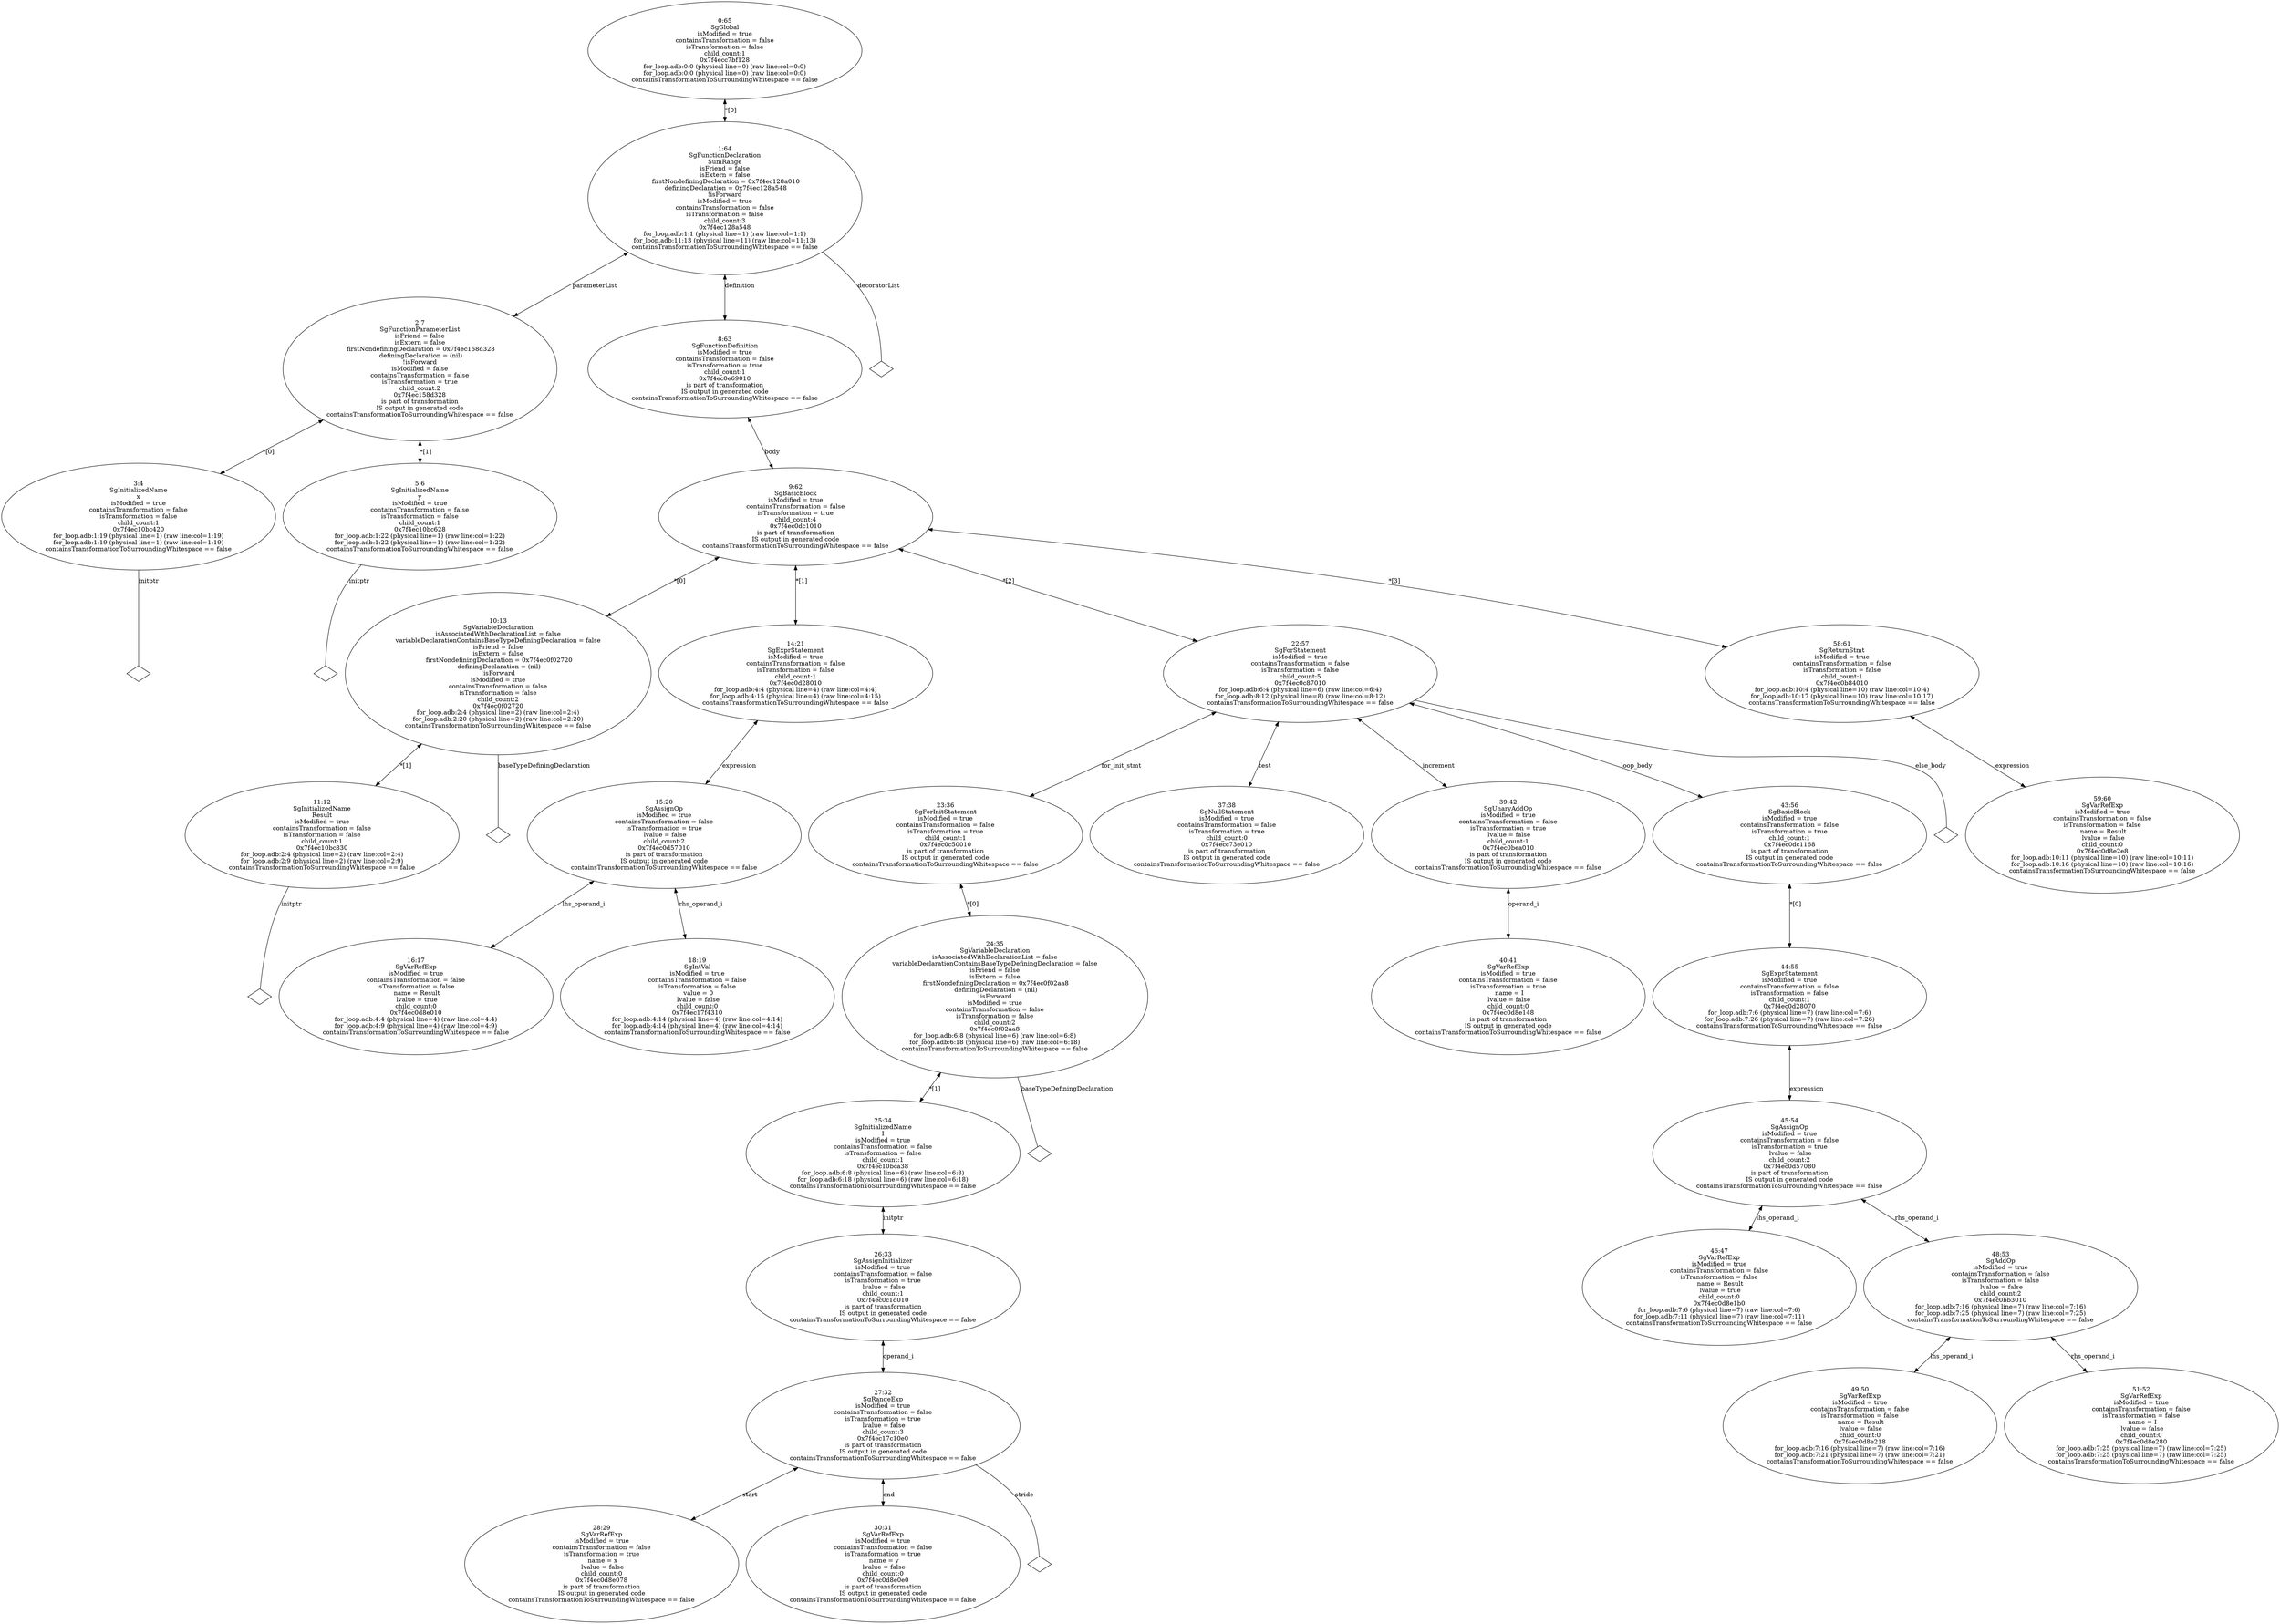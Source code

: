 digraph "G./for_loop_rose.dot" {
"0x7f4ec10bc420"[label="3:4\nSgInitializedName\nx\nisModified = true\ncontainsTransformation = false\nisTransformation = false\nchild_count:1\n0x7f4ec10bc420\nfor_loop.adb:1:19 (physical line=1) (raw line:col=1:19)\nfor_loop.adb:1:19 (physical line=1) (raw line:col=1:19)\ncontainsTransformationToSurroundingWhitespace == false\n" ];
"0x7f4ec10bc420" -> "0x7f4ec10bc420__initptr__null"[label="initptr" dir=none ];
"0x7f4ec10bc420__initptr__null"[label="" shape=diamond ];
"0x7f4ec10bc628"[label="5:6\nSgInitializedName\ny\nisModified = true\ncontainsTransformation = false\nisTransformation = false\nchild_count:1\n0x7f4ec10bc628\nfor_loop.adb:1:22 (physical line=1) (raw line:col=1:22)\nfor_loop.adb:1:22 (physical line=1) (raw line:col=1:22)\ncontainsTransformationToSurroundingWhitespace == false\n" ];
"0x7f4ec10bc628" -> "0x7f4ec10bc628__initptr__null"[label="initptr" dir=none ];
"0x7f4ec10bc628__initptr__null"[label="" shape=diamond ];
"0x7f4ec158d328"[label="2:7\nSgFunctionParameterList\n isFriend = false \n isExtern = false \n firstNondefiningDeclaration = 0x7f4ec158d328\n definingDeclaration = (nil)\n!isForward\nisModified = false\ncontainsTransformation = false\nisTransformation = true\nchild_count:2\n0x7f4ec158d328\nis part of transformation\nIS output in generated code\ncontainsTransformationToSurroundingWhitespace == false\n" ];
"0x7f4ec158d328" -> "0x7f4ec10bc420"[label="*[0]" dir=both ];
"0x7f4ec158d328" -> "0x7f4ec10bc628"[label="*[1]" dir=both ];
"0x7f4ec10bc830"[label="11:12\nSgInitializedName\nResult\nisModified = true\ncontainsTransformation = false\nisTransformation = false\nchild_count:1\n0x7f4ec10bc830\nfor_loop.adb:2:4 (physical line=2) (raw line:col=2:4)\nfor_loop.adb:2:9 (physical line=2) (raw line:col=2:9)\ncontainsTransformationToSurroundingWhitespace == false\n" ];
"0x7f4ec10bc830" -> "0x7f4ec10bc830__initptr__null"[label="initptr" dir=none ];
"0x7f4ec10bc830__initptr__null"[label="" shape=diamond ];
"0x7f4ec0f02720"[label="10:13\nSgVariableDeclaration\n isAssociatedWithDeclarationList = false \n variableDeclarationContainsBaseTypeDefiningDeclaration = false \n isFriend = false \n isExtern = false \n firstNondefiningDeclaration = 0x7f4ec0f02720\n definingDeclaration = (nil)\n!isForward\nisModified = true\ncontainsTransformation = false\nisTransformation = false\nchild_count:2\n0x7f4ec0f02720\nfor_loop.adb:2:4 (physical line=2) (raw line:col=2:4)\nfor_loop.adb:2:20 (physical line=2) (raw line:col=2:20)\ncontainsTransformationToSurroundingWhitespace == false\n" ];
"0x7f4ec0f02720" -> "0x7f4ec0f02720__baseTypeDefiningDeclaration__null"[label="baseTypeDefiningDeclaration" dir=none ];
"0x7f4ec0f02720__baseTypeDefiningDeclaration__null"[label="" shape=diamond ];
"0x7f4ec0f02720" -> "0x7f4ec10bc830"[label="*[1]" dir=both ];
"0x7f4ec0d8e010"[label="16:17\nSgVarRefExp\nisModified = true\ncontainsTransformation = false\nisTransformation = false\n name = Result\n lvalue = true\nchild_count:0\n0x7f4ec0d8e010\nfor_loop.adb:4:4 (physical line=4) (raw line:col=4:4)\nfor_loop.adb:4:9 (physical line=4) (raw line:col=4:9)\ncontainsTransformationToSurroundingWhitespace == false\n" ];
"0x7f4ec17f4310"[label="18:19\nSgIntVal\nisModified = true\ncontainsTransformation = false\nisTransformation = false\n value = 0\n lvalue = false\nchild_count:0\n0x7f4ec17f4310\nfor_loop.adb:4:14 (physical line=4) (raw line:col=4:14)\nfor_loop.adb:4:14 (physical line=4) (raw line:col=4:14)\ncontainsTransformationToSurroundingWhitespace == false\n" ];
"0x7f4ec0d57010"[label="15:20\nSgAssignOp\nisModified = true\ncontainsTransformation = false\nisTransformation = true\n lvalue = false\nchild_count:2\n0x7f4ec0d57010\nis part of transformation\nIS output in generated code\ncontainsTransformationToSurroundingWhitespace == false\n" ];
"0x7f4ec0d57010" -> "0x7f4ec0d8e010"[label="lhs_operand_i" dir=both ];
"0x7f4ec0d57010" -> "0x7f4ec17f4310"[label="rhs_operand_i" dir=both ];
"0x7f4ec0d28010"[label="14:21\nSgExprStatement\nisModified = true\ncontainsTransformation = false\nisTransformation = false\nchild_count:1\n0x7f4ec0d28010\nfor_loop.adb:4:4 (physical line=4) (raw line:col=4:4)\nfor_loop.adb:4:15 (physical line=4) (raw line:col=4:15)\ncontainsTransformationToSurroundingWhitespace == false\n" ];
"0x7f4ec0d28010" -> "0x7f4ec0d57010"[label="expression" dir=both ];
"0x7f4ec0d8e078"[label="28:29\nSgVarRefExp\nisModified = true\ncontainsTransformation = false\nisTransformation = true\n name = x\n lvalue = false\nchild_count:0\n0x7f4ec0d8e078\nis part of transformation\nIS output in generated code\ncontainsTransformationToSurroundingWhitespace == false\n" ];
"0x7f4ec0d8e0e0"[label="30:31\nSgVarRefExp\nisModified = true\ncontainsTransformation = false\nisTransformation = true\n name = y\n lvalue = false\nchild_count:0\n0x7f4ec0d8e0e0\nis part of transformation\nIS output in generated code\ncontainsTransformationToSurroundingWhitespace == false\n" ];
"0x7f4ec17c10e0"[label="27:32\nSgRangeExp\nisModified = true\ncontainsTransformation = false\nisTransformation = true\n lvalue = false\nchild_count:3\n0x7f4ec17c10e0\nis part of transformation\nIS output in generated code\ncontainsTransformationToSurroundingWhitespace == false\n" ];
"0x7f4ec17c10e0" -> "0x7f4ec0d8e078"[label="start" dir=both ];
"0x7f4ec17c10e0" -> "0x7f4ec0d8e0e0"[label="end" dir=both ];
"0x7f4ec17c10e0" -> "0x7f4ec17c10e0__stride__null"[label="stride" dir=none ];
"0x7f4ec17c10e0__stride__null"[label="" shape=diamond ];
"0x7f4ec0c1d010"[label="26:33\nSgAssignInitializer\nisModified = true\ncontainsTransformation = false\nisTransformation = true\n lvalue = false\nchild_count:1\n0x7f4ec0c1d010\nis part of transformation\nIS output in generated code\ncontainsTransformationToSurroundingWhitespace == false\n" ];
"0x7f4ec0c1d010" -> "0x7f4ec17c10e0"[label="operand_i" dir=both ];
"0x7f4ec10bca38"[label="25:34\nSgInitializedName\nI\nisModified = true\ncontainsTransformation = false\nisTransformation = false\nchild_count:1\n0x7f4ec10bca38\nfor_loop.adb:6:8 (physical line=6) (raw line:col=6:8)\nfor_loop.adb:6:18 (physical line=6) (raw line:col=6:18)\ncontainsTransformationToSurroundingWhitespace == false\n" ];
"0x7f4ec10bca38" -> "0x7f4ec0c1d010"[label="initptr" dir=both ];
"0x7f4ec0f02aa8"[label="24:35\nSgVariableDeclaration\n isAssociatedWithDeclarationList = false \n variableDeclarationContainsBaseTypeDefiningDeclaration = false \n isFriend = false \n isExtern = false \n firstNondefiningDeclaration = 0x7f4ec0f02aa8\n definingDeclaration = (nil)\n!isForward\nisModified = true\ncontainsTransformation = false\nisTransformation = false\nchild_count:2\n0x7f4ec0f02aa8\nfor_loop.adb:6:8 (physical line=6) (raw line:col=6:8)\nfor_loop.adb:6:18 (physical line=6) (raw line:col=6:18)\ncontainsTransformationToSurroundingWhitespace == false\n" ];
"0x7f4ec0f02aa8" -> "0x7f4ec0f02aa8__baseTypeDefiningDeclaration__null"[label="baseTypeDefiningDeclaration" dir=none ];
"0x7f4ec0f02aa8__baseTypeDefiningDeclaration__null"[label="" shape=diamond ];
"0x7f4ec0f02aa8" -> "0x7f4ec10bca38"[label="*[1]" dir=both ];
"0x7f4ec0c50010"[label="23:36\nSgForInitStatement\nisModified = true\ncontainsTransformation = false\nisTransformation = true\nchild_count:1\n0x7f4ec0c50010\nis part of transformation\nIS output in generated code\ncontainsTransformationToSurroundingWhitespace == false\n" ];
"0x7f4ec0c50010" -> "0x7f4ec0f02aa8"[label="*[0]" dir=both ];
"0x7f4ecc73e010"[label="37:38\nSgNullStatement\nisModified = true\ncontainsTransformation = false\nisTransformation = true\nchild_count:0\n0x7f4ecc73e010\nis part of transformation\nIS output in generated code\ncontainsTransformationToSurroundingWhitespace == false\n" ];
"0x7f4ec0d8e148"[label="40:41\nSgVarRefExp\nisModified = true\ncontainsTransformation = false\nisTransformation = true\n name = I\n lvalue = false\nchild_count:0\n0x7f4ec0d8e148\nis part of transformation\nIS output in generated code\ncontainsTransformationToSurroundingWhitespace == false\n" ];
"0x7f4ec0bea010"[label="39:42\nSgUnaryAddOp\nisModified = true\ncontainsTransformation = false\nisTransformation = true\n lvalue = false\nchild_count:1\n0x7f4ec0bea010\nis part of transformation\nIS output in generated code\ncontainsTransformationToSurroundingWhitespace == false\n" ];
"0x7f4ec0bea010" -> "0x7f4ec0d8e148"[label="operand_i" dir=both ];
"0x7f4ec0d8e1b0"[label="46:47\nSgVarRefExp\nisModified = true\ncontainsTransformation = false\nisTransformation = false\n name = Result\n lvalue = true\nchild_count:0\n0x7f4ec0d8e1b0\nfor_loop.adb:7:6 (physical line=7) (raw line:col=7:6)\nfor_loop.adb:7:11 (physical line=7) (raw line:col=7:11)\ncontainsTransformationToSurroundingWhitespace == false\n" ];
"0x7f4ec0d8e218"[label="49:50\nSgVarRefExp\nisModified = true\ncontainsTransformation = false\nisTransformation = false\n name = Result\n lvalue = false\nchild_count:0\n0x7f4ec0d8e218\nfor_loop.adb:7:16 (physical line=7) (raw line:col=7:16)\nfor_loop.adb:7:21 (physical line=7) (raw line:col=7:21)\ncontainsTransformationToSurroundingWhitespace == false\n" ];
"0x7f4ec0d8e280"[label="51:52\nSgVarRefExp\nisModified = true\ncontainsTransformation = false\nisTransformation = false\n name = I\n lvalue = false\nchild_count:0\n0x7f4ec0d8e280\nfor_loop.adb:7:25 (physical line=7) (raw line:col=7:25)\nfor_loop.adb:7:25 (physical line=7) (raw line:col=7:25)\ncontainsTransformationToSurroundingWhitespace == false\n" ];
"0x7f4ec0bb3010"[label="48:53\nSgAddOp\nisModified = true\ncontainsTransformation = false\nisTransformation = false\n lvalue = false\nchild_count:2\n0x7f4ec0bb3010\nfor_loop.adb:7:16 (physical line=7) (raw line:col=7:16)\nfor_loop.adb:7:25 (physical line=7) (raw line:col=7:25)\ncontainsTransformationToSurroundingWhitespace == false\n" ];
"0x7f4ec0bb3010" -> "0x7f4ec0d8e218"[label="lhs_operand_i" dir=both ];
"0x7f4ec0bb3010" -> "0x7f4ec0d8e280"[label="rhs_operand_i" dir=both ];
"0x7f4ec0d57080"[label="45:54\nSgAssignOp\nisModified = true\ncontainsTransformation = false\nisTransformation = true\n lvalue = false\nchild_count:2\n0x7f4ec0d57080\nis part of transformation\nIS output in generated code\ncontainsTransformationToSurroundingWhitespace == false\n" ];
"0x7f4ec0d57080" -> "0x7f4ec0d8e1b0"[label="lhs_operand_i" dir=both ];
"0x7f4ec0d57080" -> "0x7f4ec0bb3010"[label="rhs_operand_i" dir=both ];
"0x7f4ec0d28070"[label="44:55\nSgExprStatement\nisModified = true\ncontainsTransformation = false\nisTransformation = false\nchild_count:1\n0x7f4ec0d28070\nfor_loop.adb:7:6 (physical line=7) (raw line:col=7:6)\nfor_loop.adb:7:26 (physical line=7) (raw line:col=7:26)\ncontainsTransformationToSurroundingWhitespace == false\n" ];
"0x7f4ec0d28070" -> "0x7f4ec0d57080"[label="expression" dir=both ];
"0x7f4ec0dc1168"[label="43:56\nSgBasicBlock\nisModified = true\ncontainsTransformation = false\nisTransformation = true\nchild_count:1\n0x7f4ec0dc1168\nis part of transformation\nIS output in generated code\ncontainsTransformationToSurroundingWhitespace == false\n" ];
"0x7f4ec0dc1168" -> "0x7f4ec0d28070"[label="*[0]" dir=both ];
"0x7f4ec0c87010"[label="22:57\nSgForStatement\nisModified = true\ncontainsTransformation = false\nisTransformation = false\nchild_count:5\n0x7f4ec0c87010\nfor_loop.adb:6:4 (physical line=6) (raw line:col=6:4)\nfor_loop.adb:8:12 (physical line=8) (raw line:col=8:12)\ncontainsTransformationToSurroundingWhitespace == false\n" ];
"0x7f4ec0c87010" -> "0x7f4ec0c50010"[label="for_init_stmt" dir=both ];
"0x7f4ec0c87010" -> "0x7f4ecc73e010"[label="test" dir=both ];
"0x7f4ec0c87010" -> "0x7f4ec0bea010"[label="increment" dir=both ];
"0x7f4ec0c87010" -> "0x7f4ec0dc1168"[label="loop_body" dir=both ];
"0x7f4ec0c87010" -> "0x7f4ec0c87010__else_body__null"[label="else_body" dir=none ];
"0x7f4ec0c87010__else_body__null"[label="" shape=diamond ];
"0x7f4ec0d8e2e8"[label="59:60\nSgVarRefExp\nisModified = true\ncontainsTransformation = false\nisTransformation = false\n name = Result\n lvalue = false\nchild_count:0\n0x7f4ec0d8e2e8\nfor_loop.adb:10:11 (physical line=10) (raw line:col=10:11)\nfor_loop.adb:10:16 (physical line=10) (raw line:col=10:16)\ncontainsTransformationToSurroundingWhitespace == false\n" ];
"0x7f4ec0b84010"[label="58:61\nSgReturnStmt\nisModified = true\ncontainsTransformation = false\nisTransformation = false\nchild_count:1\n0x7f4ec0b84010\nfor_loop.adb:10:4 (physical line=10) (raw line:col=10:4)\nfor_loop.adb:10:17 (physical line=10) (raw line:col=10:17)\ncontainsTransformationToSurroundingWhitespace == false\n" ];
"0x7f4ec0b84010" -> "0x7f4ec0d8e2e8"[label="expression" dir=both ];
"0x7f4ec0dc1010"[label="9:62\nSgBasicBlock\nisModified = true\ncontainsTransformation = false\nisTransformation = true\nchild_count:4\n0x7f4ec0dc1010\nis part of transformation\nIS output in generated code\ncontainsTransformationToSurroundingWhitespace == false\n" ];
"0x7f4ec0dc1010" -> "0x7f4ec0f02720"[label="*[0]" dir=both ];
"0x7f4ec0dc1010" -> "0x7f4ec0d28010"[label="*[1]" dir=both ];
"0x7f4ec0dc1010" -> "0x7f4ec0c87010"[label="*[2]" dir=both ];
"0x7f4ec0dc1010" -> "0x7f4ec0b84010"[label="*[3]" dir=both ];
"0x7f4ec0e69010"[label="8:63\nSgFunctionDefinition\nisModified = true\ncontainsTransformation = false\nisTransformation = true\nchild_count:1\n0x7f4ec0e69010\nis part of transformation\nIS output in generated code\ncontainsTransformationToSurroundingWhitespace == false\n" ];
"0x7f4ec0e69010" -> "0x7f4ec0dc1010"[label="body" dir=both ];
"0x7f4ec128a548"[label="1:64\nSgFunctionDeclaration\nSumRange\n isFriend = false \n isExtern = false \n firstNondefiningDeclaration = 0x7f4ec128a010\n definingDeclaration = 0x7f4ec128a548\n!isForward\nisModified = true\ncontainsTransformation = false\nisTransformation = false\nchild_count:3\n0x7f4ec128a548\nfor_loop.adb:1:1 (physical line=1) (raw line:col=1:1)\nfor_loop.adb:11:13 (physical line=11) (raw line:col=11:13)\ncontainsTransformationToSurroundingWhitespace == false\n" ];
"0x7f4ec128a548" -> "0x7f4ec158d328"[label="parameterList" dir=both ];
"0x7f4ec128a548" -> "0x7f4ec128a548__decoratorList__null"[label="decoratorList" dir=none ];
"0x7f4ec128a548__decoratorList__null"[label="" shape=diamond ];
"0x7f4ec128a548" -> "0x7f4ec0e69010"[label="definition" dir=both ];
"0x7f4ecc7bf128"[label="0:65\nSgGlobal\nisModified = true\ncontainsTransformation = false\nisTransformation = false\nchild_count:1\n0x7f4ecc7bf128\nfor_loop.adb:0:0 (physical line=0) (raw line:col=0:0)\nfor_loop.adb:0:0 (physical line=0) (raw line:col=0:0)\ncontainsTransformationToSurroundingWhitespace == false\n" ];
"0x7f4ecc7bf128" -> "0x7f4ec128a548"[label="*[0]" dir=both ];
}
